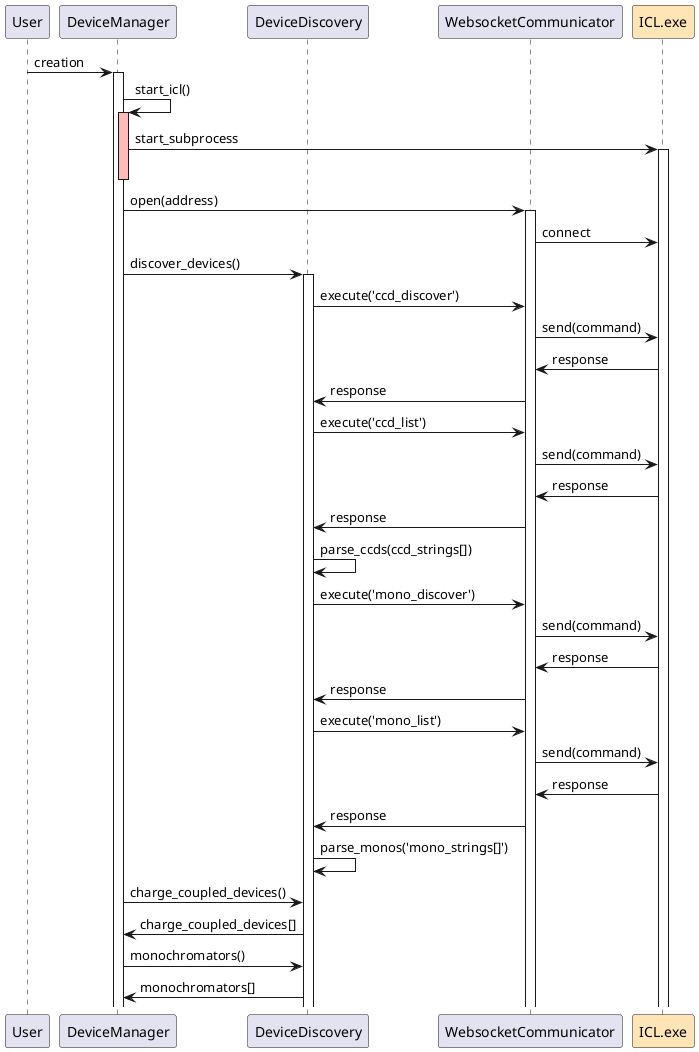 @startuml

participant User
participant DeviceManager
participant DeviceDiscovery
participant WebsocketCommunicator
participant ICL.exe as ICL #Moccasin

User -> DeviceManager: creation
activate DeviceManager

DeviceManager -> DeviceManager: start_icl()
activate DeviceManager #FFBBBB
DeviceManager -> ICL: start_subprocess
activate ICL
deactivate DeviceManager

DeviceManager -> WebsocketCommunicator: open(address)
activate WebsocketCommunicator
WebsocketCommunicator -> ICL: connect

DeviceManager -> DeviceDiscovery: discover_devices()
activate DeviceDiscovery

DeviceDiscovery -> WebsocketCommunicator: execute('ccd_discover')
WebsocketCommunicator -> ICL: send(command)
ICL -> WebsocketCommunicator: response
WebsocketCommunicator -> DeviceDiscovery: response
DeviceDiscovery -> WebsocketCommunicator: execute('ccd_list')
WebsocketCommunicator -> ICL: send(command)
ICL -> WebsocketCommunicator: response
WebsocketCommunicator -> DeviceDiscovery: response
DeviceDiscovery -> DeviceDiscovery: parse_ccds(ccd_strings[])
DeviceDiscovery -> WebsocketCommunicator: execute('mono_discover')
WebsocketCommunicator -> ICL: send(command)
ICL -> WebsocketCommunicator: response
WebsocketCommunicator -> DeviceDiscovery: response
DeviceDiscovery -> WebsocketCommunicator: execute('mono_list')
WebsocketCommunicator -> ICL: send(command)
ICL -> WebsocketCommunicator: response
WebsocketCommunicator -> DeviceDiscovery: response
DeviceDiscovery -> DeviceDiscovery: parse_monos('mono_strings[]')

DeviceManager -> DeviceDiscovery: charge_coupled_devices()
DeviceDiscovery -> DeviceManager: charge_coupled_devices[]
DeviceManager -> DeviceDiscovery: monochromators()
DeviceDiscovery -> DeviceManager: monochromators[]


@enduml
